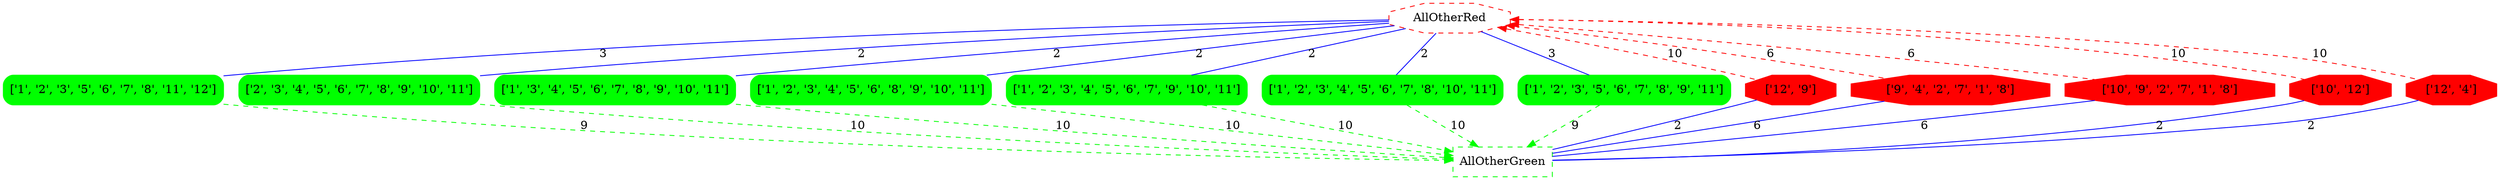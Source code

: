 digraph{
rankdir=TB
"AllOtherRed" [shape=octagon color="#FF0000" style=dashed]
"AllOtherGreen" [shape=box color="#00FF00" style=dashed]
"['1', '2', '3', '5', '6', '7', '8', '11', '12']" [shape=box color="#00FF00" style="rounded,filled"];
"['2', '3', '4', '5', '6', '7', '8', '9', '10', '11']" [shape=box color="#00FF00" style="rounded,filled"];
"['1', '3', '4', '5', '6', '7', '8', '9', '10', '11']" [shape=box color="#00FF00" style="rounded,filled"];
"['1', '2', '3', '4', '5', '6', '8', '9', '10', '11']" [shape=box color="#00FF00" style="rounded,filled"];
"['1', '2', '3', '4', '5', '6', '7', '9', '10', '11']" [shape=box color="#00FF00" style="rounded,filled"];
"['1', '2', '3', '4', '5', '6', '7', '8', '10', '11']" [shape=box color="#00FF00" style="rounded,filled"];
"['1', '2', '3', '5', '6', '7', '8', '9', '11']" [shape=box color="#00FF00" style="rounded,filled"];
"['12', '9']" [shape=octagon color="#FF0000" style="filled"];
"['9', '4', '2', '7', '1', '8']" [shape=octagon color="#FF0000" style="filled"];
"['10', '9', '2', '7', '1', '8']" [shape=octagon color="#FF0000" style="filled"];
"['10', '12']" [shape=octagon color="#FF0000" style="filled"];
"['12', '4']" [shape=octagon color="#FF0000" style="filled"];
"AllOtherRed" -> "['1', '2', '3', '5', '6', '7', '8', '11', '12']" [color=blue, arrowhead=none, label=3];
"['1', '2', '3', '5', '6', '7', '8', '11', '12']" -> "AllOtherGreen" [color=green, style=dashed, label=9];
"AllOtherRed" -> "['2', '3', '4', '5', '6', '7', '8', '9', '10', '11']" [color=blue, arrowhead=none, label=2];
"['2', '3', '4', '5', '6', '7', '8', '9', '10', '11']" -> "AllOtherGreen" [color=green, style=dashed, label=10];
"AllOtherRed" -> "['1', '3', '4', '5', '6', '7', '8', '9', '10', '11']" [color=blue, arrowhead=none, label=2];
"['1', '3', '4', '5', '6', '7', '8', '9', '10', '11']" -> "AllOtherGreen" [color=green, style=dashed, label=10];
"AllOtherRed" -> "['1', '2', '3', '4', '5', '6', '8', '9', '10', '11']" [color=blue, arrowhead=none, label=2];
"['1', '2', '3', '4', '5', '6', '8', '9', '10', '11']" -> "AllOtherGreen" [color=green, style=dashed, label=10];
"AllOtherRed" -> "['1', '2', '3', '4', '5', '6', '7', '9', '10', '11']" [color=blue, arrowhead=none, label=2];
"['1', '2', '3', '4', '5', '6', '7', '9', '10', '11']" -> "AllOtherGreen" [color=green, style=dashed, label=10];
"AllOtherRed" -> "['1', '2', '3', '4', '5', '6', '7', '8', '10', '11']" [color=blue, arrowhead=none, label=2];
"['1', '2', '3', '4', '5', '6', '7', '8', '10', '11']" -> "AllOtherGreen" [color=green, style=dashed, label=10];
"AllOtherRed" -> "['1', '2', '3', '5', '6', '7', '8', '9', '11']" [color=blue, arrowhead=none, label=3];
"['1', '2', '3', '5', '6', '7', '8', '9', '11']" -> "AllOtherGreen" [color=green, style=dashed, label=9];
"AllOtherRed" -> "['12', '9']" [color=red, style=dashed, dir=back, label=10];
"['12', '9']" -> "AllOtherGreen" [color=blue, arrowhead=none, label=2];
"AllOtherRed" -> "['9', '4', '2', '7', '1', '8']" [color=red, style=dashed, dir=back, label=6];
"['9', '4', '2', '7', '1', '8']" -> "AllOtherGreen" [color=blue, arrowhead=none, label=6];
"AllOtherRed" -> "['10', '9', '2', '7', '1', '8']" [color=red, style=dashed, dir=back, label=6];
"['10', '9', '2', '7', '1', '8']" -> "AllOtherGreen" [color=blue, arrowhead=none, label=6];
"AllOtherRed" -> "['10', '12']" [color=red, style=dashed, dir=back, label=10];
"['10', '12']" -> "AllOtherGreen" [color=blue, arrowhead=none, label=2];
"AllOtherRed" -> "['12', '4']" [color=red, style=dashed, dir=back, label=10];
"['12', '4']" -> "AllOtherGreen" [color=blue, arrowhead=none, label=2];
}